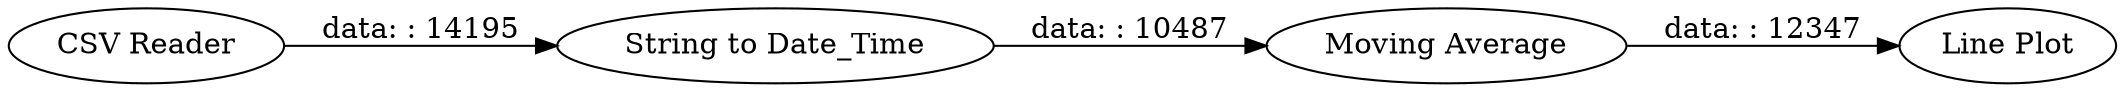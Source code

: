 digraph {
	"-4348623591892270140_13" [label="Line Plot"]
	"-4348623591892270140_8" [label="CSV Reader"]
	"-4348623591892270140_10" [label="Moving Average"]
	"-4348623591892270140_11" [label="String to Date_Time"]
	"-4348623591892270140_10" -> "-4348623591892270140_13" [label="data: : 12347"]
	"-4348623591892270140_8" -> "-4348623591892270140_11" [label="data: : 14195"]
	"-4348623591892270140_11" -> "-4348623591892270140_10" [label="data: : 10487"]
	rankdir=LR
}
